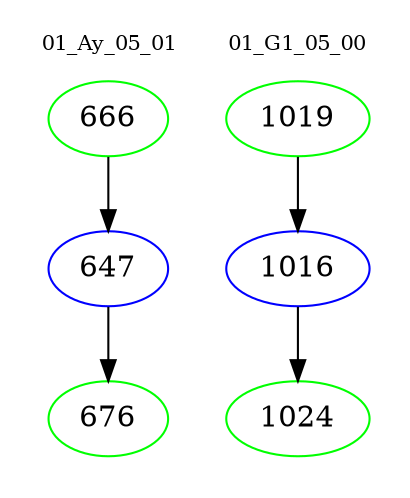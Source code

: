 digraph{
subgraph cluster_0 {
color = white
label = "01_Ay_05_01";
fontsize=10;
T0_666 [label="666", color="green"]
T0_666 -> T0_647 [color="black"]
T0_647 [label="647", color="blue"]
T0_647 -> T0_676 [color="black"]
T0_676 [label="676", color="green"]
}
subgraph cluster_1 {
color = white
label = "01_G1_05_00";
fontsize=10;
T1_1019 [label="1019", color="green"]
T1_1019 -> T1_1016 [color="black"]
T1_1016 [label="1016", color="blue"]
T1_1016 -> T1_1024 [color="black"]
T1_1024 [label="1024", color="green"]
}
}
